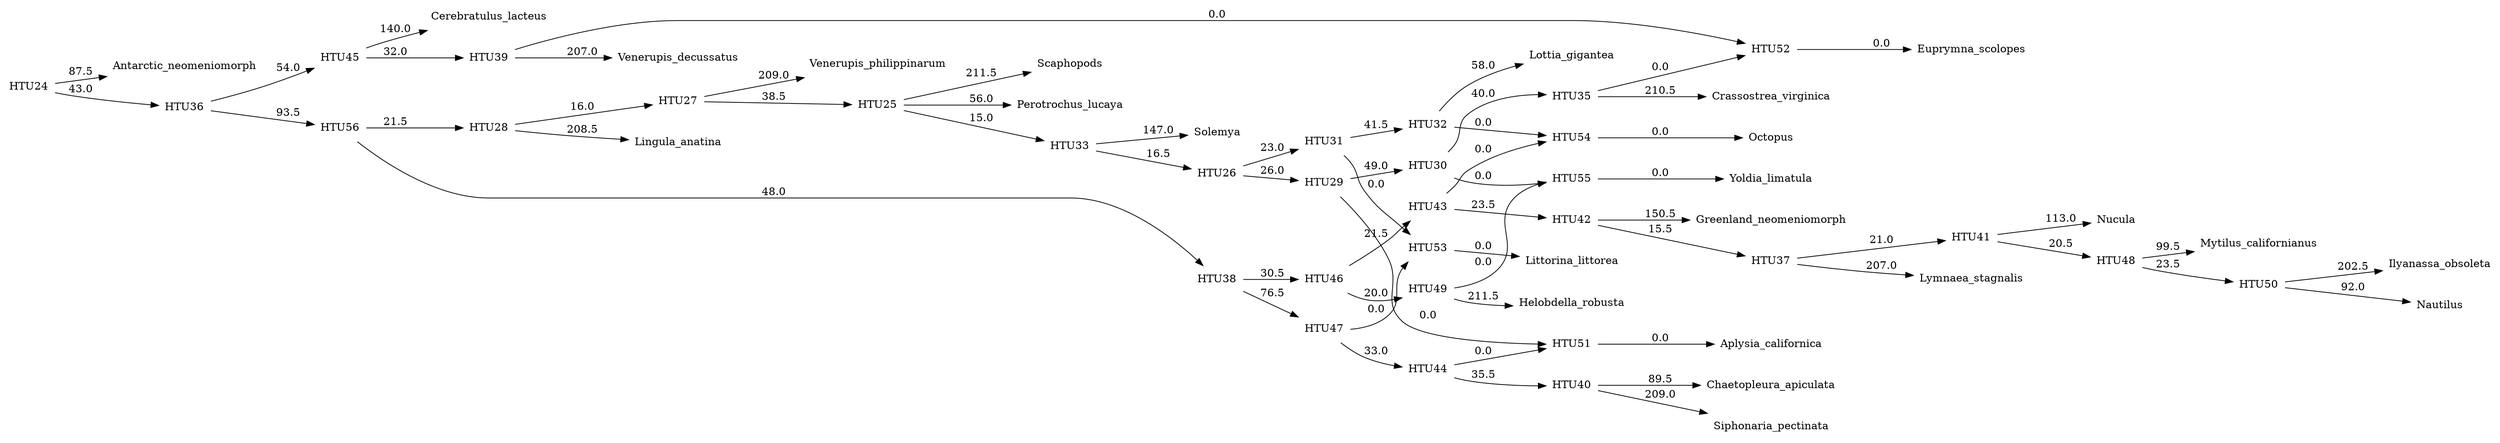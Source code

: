 digraph G {
	rankdir = LR;	node [ shape = none];

    0 [label=Antarctic_neomeniomorph];
    1 [label=Aplysia_californica];
    2 [label=Cerebratulus_lacteus];
    3 [label=Chaetopleura_apiculata];
    4 [label=Crassostrea_virginica];
    5 [label=Euprymna_scolopes];
    6 [label=Greenland_neomeniomorph];
    7 [label=Helobdella_robusta];
    8 [label=Ilyanassa_obsoleta];
    9 [label=Lingula_anatina];
    10 [label=Littorina_littorea];
    11 [label=Lottia_gigantea];
    12 [label=Lymnaea_stagnalis];
    13 [label=Mytilus_californianus];
    14 [label=Nautilus];
    15 [label=Nucula];
    16 [label=Octopus];
    17 [label=Perotrochus_lucaya];
    18 [label=Scaphopods];
    19 [label=Siphonaria_pectinata];
    20 [label=Solemya];
    21 [label=Venerupis_decussatus];
    22 [label=Venerupis_philippinarum];
    23 [label=Yoldia_limatula];
    24 [label=HTU24];
    25 [label=HTU25];
    26 [label=HTU26];
    27 [label=HTU27];
    28 [label=HTU28];
    29 [label=HTU29];
    30 [label=HTU30];
    31 [label=HTU31];
    32 [label=HTU32];
    33 [label=HTU33];
    35 [label=HTU35];
    36 [label=HTU36];
    37 [label=HTU37];
    38 [label=HTU38];
    39 [label=HTU39];
    40 [label=HTU40];
    41 [label=HTU41];
    42 [label=HTU42];
    43 [label=HTU43];
    44 [label=HTU44];
    45 [label=HTU45];
    46 [label=HTU46];
    47 [label=HTU47];
    48 [label=HTU48];
    49 [label=HTU49];
    50 [label=HTU50];
    51 [label=HTU51];
    52 [label=HTU52];
    53 [label=HTU53];
    54 [label=HTU54];
    55 [label=HTU55];
    56 [label=HTU56];
    24 -> 0 [label=87.5];
    24 -> 36 [label=43.0];
    25 -> 17 [label=56.0];
    25 -> 18 [label=211.5];
    25 -> 33 [label=15.0];
    26 -> 29 [label=26.0];
    26 -> 31 [label=23.0];
    27 -> 22 [label=209.0];
    27 -> 25 [label=38.5];
    28 -> 9 [label=208.5];
    28 -> 27 [label=16.0];
    29 -> 30 [label=49.0];
    29 -> 51 [label=0.0];
    30 -> 35 [label=40.0];
    30 -> 55 [label=0.0];
    31 -> 32 [label=41.5];
    31 -> 53 [label=0.0];
    32 -> 11 [label=58.0];
    32 -> 54 [label=0.0];
    33 -> 20 [label=147.0];
    33 -> 26 [label=16.5];
    35 -> 4 [label=210.5];
    35 -> 52 [label=0.0];
    36 -> 45 [label=54.0];
    36 -> 56 [label=93.5];
    37 -> 12 [label=207.0];
    37 -> 41 [label=21.0];
    38 -> 46 [label=30.5];
    38 -> 47 [label=76.5];
    39 -> 21 [label=207.0];
    39 -> 52 [label=0.0];
    40 -> 3 [label=89.5];
    40 -> 19 [label=209.0];
    41 -> 15 [label=113.0];
    41 -> 48 [label=20.5];
    42 -> 6 [label=150.5];
    42 -> 37 [label=15.5];
    43 -> 42 [label=23.5];
    43 -> 54 [label=0.0];
    44 -> 40 [label=35.5];
    44 -> 51 [label=0.0];
    45 -> 2 [label=140.0];
    45 -> 39 [label=32.0];
    46 -> 43 [label=21.5];
    46 -> 49 [label=20.0];
    47 -> 44 [label=33.0];
    47 -> 53 [label=0.0];
    48 -> 13 [label=99.5];
    48 -> 50 [label=23.5];
    49 -> 7 [label=211.5];
    49 -> 55 [label=0.0];
    50 -> 8 [label=202.5];
    50 -> 14 [label=92.0];
    51 -> 1 [label=0.0];
    52 -> 5 [label=0.0];
    53 -> 10 [label=0.0];
    54 -> 16 [label=0.0];
    55 -> 23 [label=0.0];
    56 -> 28 [label=21.5];
    56 -> 38 [label=48.0];
}
//2084.0
digraph G {
	rankdir = LR;	node [ shape = none];

    0 [label=Antarctic_neomeniomorph];
    1 [label=Aplysia_californica];
    2 [label=Cerebratulus_lacteus];
    3 [label=Chaetopleura_apiculata];
    4 [label=Crassostrea_virginica];
    5 [label=Euprymna_scolopes];
    6 [label=Greenland_neomeniomorph];
    7 [label=Helobdella_robusta];
    8 [label=Ilyanassa_obsoleta];
    9 [label=Lingula_anatina];
    10 [label=Littorina_littorea];
    11 [label=Lottia_gigantea];
    12 [label=Lymnaea_stagnalis];
    13 [label=Mytilus_californianus];
    14 [label=Nautilus];
    15 [label=Nucula];
    16 [label=Octopus];
    17 [label=Perotrochus_lucaya];
    18 [label=Scaphopods];
    19 [label=Siphonaria_pectinata];
    20 [label=Solemya];
    21 [label=Venerupis_decussatus];
    22 [label=Venerupis_philippinarum];
    23 [label=Yoldia_limatula];
    24 [label=HTU24];
    25 [label=HTU25];
    26 [label=HTU26];
    27 [label=HTU27];
    28 [label=HTU28];
    29 [label=HTU29];
    30 [label=HTU30];
    31 [label=HTU31];
    32 [label=HTU32];
    33 [label=HTU33];
    35 [label=HTU35];
    36 [label=HTU36];
    37 [label=HTU37];
    38 [label=HTU38];
    39 [label=HTU39];
    40 [label=HTU40];
    41 [label=HTU41];
    42 [label=HTU42];
    43 [label=HTU43];
    44 [label=HTU44];
    45 [label=HTU45];
    46 [label=HTU46];
    24 -> 0 [label=88.5];
    24 -> 36 [label=17.5];
    25 -> 17 [label=51.5];
    25 -> 18 [label=208.5];
    25 -> 33 [label=19.5];
    26 -> 29 [label=26.5];
    26 -> 31 [label=23.0];
    27 -> 22 [label=208.5];
    27 -> 25 [label=35.0];
    28 -> 9 [label=208.5];
    28 -> 27 [label=11.5];
    29 -> 1 [label=133.0];
    29 -> 30 [label=50.0];
    30 -> 23 [label=209.0];
    30 -> 35 [label=40.5];
    31 -> 10 [label=101.0];
    31 -> 32 [label=42.0];
    32 -> 11 [label=58.0];
    32 -> 16 [label=125.5];
    33 -> 20 [label=145.5];
    33 -> 26 [label=18.0];
    35 -> 4 [label=211.0];
    35 -> 5 [label=104.5];
    36 -> 42 [label=48.5];
    36 -> 46 [label=103.0];
    37 -> 12 [label=206.0];
    37 -> 40 [label=24.0];
    38 -> 39 [label=41.0];
    38 -> 43 [label=29.5];
    39 -> 3 [label=85.5];
    39 -> 19 [label=215.0];
    40 -> 15 [label=114.0];
    40 -> 44 [label=18.5];
    41 -> 6 [label=151.5];
    41 -> 37 [label=17.5];
    42 -> 2 [label=90.0];
    42 -> 21 [label=205.5];
    43 -> 7 [label=216.5];
    43 -> 41 [label=21.5];
    44 -> 13 [label=97.5];
    44 -> 45 [label=24.5];
    45 -> 8 [label=203.5];
    45 -> 14 [label=88.0];
    46 -> 28 [label=17.0];
    46 -> 38 [label=37.0];
}
//1704.0
digraph G {
	rankdir = LR;	node [ shape = none];

    0 [label=Antarctic_neomeniomorph];
    1 [label=Aplysia_californica];
    2 [label=Cerebratulus_lacteus];
    3 [label=Chaetopleura_apiculata];
    4 [label=Crassostrea_virginica];
    5 [label=Euprymna_scolopes];
    6 [label=Greenland_neomeniomorph];
    7 [label=Helobdella_robusta];
    8 [label=Ilyanassa_obsoleta];
    9 [label=Lingula_anatina];
    10 [label=Littorina_littorea];
    11 [label=Lottia_gigantea];
    12 [label=Lymnaea_stagnalis];
    13 [label=Mytilus_californianus];
    14 [label=Nautilus];
    15 [label=Nucula];
    16 [label=Octopus];
    17 [label=Perotrochus_lucaya];
    18 [label=Scaphopods];
    19 [label=Siphonaria_pectinata];
    20 [label=Solemya];
    21 [label=Venerupis_decussatus];
    22 [label=Venerupis_philippinarum];
    23 [label=Yoldia_limatula];
    24 [label=HTU24];
    25 [label=HTU25];
    26 [label=HTU26];
    28 [label=HTU28];
    29 [label=HTU29];
    30 [label=HTU30];
    31 [label=HTU31];
    32 [label=HTU32];
    33 [label=HTU33];
    34 [label=HTU34];
    35 [label=HTU35];
    36 [label=HTU36];
    37 [label=HTU37];
    38 [label=HTU38];
    39 [label=HTU39];
    40 [label=HTU40];
    41 [label=HTU41];
    42 [label=HTU42];
    43 [label=HTU43];
    44 [label=HTU44];
    45 [label=HTU45];
    46 [label=HTU46];
    24 -> 0 [label=89.5];
    24 -> 35 [label=19.5];
    25 -> 18 [label=209.5];
    25 -> 33 [label=26.5];
    26 -> 29 [label=28.0];
    26 -> 31 [label=26.0];
    28 -> 9 [label=208.5];
    28 -> 22 [label=208.5];
    28 -> 25 [label=38.0];
    29 -> 1 [label=128.0];
    29 -> 30 [label=52.5];
    30 -> 23 [label=209.0];
    30 -> 34 [label=40.5];
    31 -> 10 [label=96.5];
    31 -> 11 [label=85.5];
    32 -> 20 [label=147.5];
    32 -> 26 [label=19.5];
    33 -> 17 [label=48.0];
    33 -> 32 [label=18.5];
    34 -> 4 [label=211.0];
    34 -> 5 [label=106.5];
    35 -> 42 [label=48.5];
    35 -> 46 [label=100.0];
    36 -> 12 [label=205.0];
    36 -> 39 [label=21.5];
    37 -> 38 [label=41.5];
    37 -> 43 [label=33.0];
    38 -> 3 [label=88.5];
    38 -> 19 [label=215.0];
    39 -> 15 [label=108.5];
    39 -> 44 [label=20.0];
    40 -> 6 [label=152.0];
    40 -> 36 [label=16.5];
    41 -> 16 [label=130.0];
    41 -> 40 [label=23.5];
    42 -> 2 [label=90.0];
    42 -> 21 [label=205.5];
    43 -> 7 [label=214.5];
    43 -> 41 [label=22.0];
    44 -> 13 [label=97.5];
    44 -> 45 [label=23.5];
    45 -> 8 [label=203.5];
    45 -> 14 [label=89.5];
    46 -> 28 [label=20.5];
    46 -> 37 [label=41.0];
}
//1701.0
digraph G {
	rankdir = LR;	node [ shape = none];

    0 [label=Antarctic_neomeniomorph];
    1 [label=Aplysia_californica];
    2 [label=Cerebratulus_lacteus];
    3 [label=Chaetopleura_apiculata];
    4 [label=Crassostrea_virginica];
    5 [label=Euprymna_scolopes];
    6 [label=Greenland_neomeniomorph];
    7 [label=Helobdella_robusta];
    8 [label=Ilyanassa_obsoleta];
    9 [label=Lingula_anatina];
    10 [label=Littorina_littorea];
    11 [label=Lottia_gigantea];
    12 [label=Lymnaea_stagnalis];
    13 [label=Mytilus_californianus];
    14 [label=Nautilus];
    15 [label=Nucula];
    16 [label=Octopus];
    17 [label=Perotrochus_lucaya];
    18 [label=Scaphopods];
    19 [label=Siphonaria_pectinata];
    20 [label=Solemya];
    21 [label=Venerupis_decussatus];
    22 [label=Venerupis_philippinarum];
    23 [label=Yoldia_limatula];
    24 [label=HTU24];
    25 [label=HTU25];
    26 [label=HTU26];
    28 [label=HTU28];
    29 [label=HTU29];
    30 [label=HTU30];
    31 [label=HTU31];
    32 [label=HTU32];
    33 [label=HTU33];
    34 [label=HTU34];
    35 [label=HTU35];
    36 [label=HTU36];
    37 [label=HTU37];
    38 [label=HTU38];
    39 [label=HTU39];
    40 [label=HTU40];
    41 [label=HTU41];
    42 [label=HTU42];
    43 [label=HTU43];
    44 [label=HTU44];
    45 [label=HTU45];
    46 [label=HTU46];
    24 -> 0 [label=89.5];
    24 -> 35 [label=19.5];
    25 -> 18 [label=209.5];
    25 -> 33 [label=26.5];
    26 -> 29 [label=28.0];
    26 -> 31 [label=26.0];
    28 -> 9 [label=208.5];
    28 -> 22 [label=208.5];
    28 -> 25 [label=38.0];
    29 -> 1 [label=128.0];
    29 -> 30 [label=52.5];
    30 -> 23 [label=209.0];
    30 -> 34 [label=40.5];
    31 -> 10 [label=96.5];
    31 -> 11 [label=85.5];
    32 -> 20 [label=147.5];
    32 -> 26 [label=19.5];
    33 -> 17 [label=48.0];
    33 -> 32 [label=18.5];
    34 -> 4 [label=211.0];
    34 -> 5 [label=106.5];
    35 -> 42 [label=48.5];
    35 -> 46 [label=100.0];
    36 -> 12 [label=205.0];
    36 -> 39 [label=21.5];
    37 -> 38 [label=41.5];
    37 -> 43 [label=33.0];
    38 -> 3 [label=88.5];
    38 -> 19 [label=215.0];
    39 -> 15 [label=108.5];
    39 -> 44 [label=20.0];
    40 -> 6 [label=152.0];
    40 -> 36 [label=16.5];
    41 -> 16 [label=130.0];
    41 -> 40 [label=23.5];
    42 -> 2 [label=90.0];
    42 -> 21 [label=205.5];
    43 -> 7 [label=214.5];
    43 -> 41 [label=22.0];
    44 -> 13 [label=97.5];
    44 -> 45 [label=23.5];
    45 -> 8 [label=203.5];
    45 -> 14 [label=89.5];
    46 -> 28 [label=20.5];
    46 -> 37 [label=41.0];
}
//1701.0
digraph G {
	rankdir = LR;	node [ shape = none];

    0 [label=Antarctic_neomeniomorph];
    1 [label=Aplysia_californica];
    2 [label=Cerebratulus_lacteus];
    3 [label=Chaetopleura_apiculata];
    4 [label=Crassostrea_virginica];
    5 [label=Euprymna_scolopes];
    6 [label=Greenland_neomeniomorph];
    7 [label=Helobdella_robusta];
    8 [label=Ilyanassa_obsoleta];
    9 [label=Lingula_anatina];
    10 [label=Littorina_littorea];
    11 [label=Lottia_gigantea];
    12 [label=Lymnaea_stagnalis];
    13 [label=Mytilus_californianus];
    14 [label=Nautilus];
    15 [label=Nucula];
    16 [label=Octopus];
    17 [label=Perotrochus_lucaya];
    18 [label=Scaphopods];
    19 [label=Siphonaria_pectinata];
    20 [label=Solemya];
    21 [label=Venerupis_decussatus];
    22 [label=Venerupis_philippinarum];
    23 [label=Yoldia_limatula];
    24 [label=HTU24];
    25 [label=HTU25];
    26 [label=HTU26];
    28 [label=HTU28];
    29 [label=HTU29];
    30 [label=HTU30];
    31 [label=HTU31];
    32 [label=HTU32];
    33 [label=HTU33];
    34 [label=HTU34];
    35 [label=HTU35];
    36 [label=HTU36];
    37 [label=HTU37];
    38 [label=HTU38];
    39 [label=HTU39];
    40 [label=HTU40];
    41 [label=HTU41];
    42 [label=HTU42];
    43 [label=HTU43];
    44 [label=HTU44];
    45 [label=HTU45];
    46 [label=HTU46];
    24 -> 0 [label=88.0];
    24 -> 33 [label=40.0];
    25 -> 18 [label=214.0];
    25 -> 32 [label=25.5];
    26 -> 11 [label=75.0];
    26 -> 29 [label=78.5];
    28 -> 9 [label=208.5];
    28 -> 22 [label=208.5];
    28 -> 25 [label=38.0];
    29 -> 1 [label=95.0];
    29 -> 30 [label=20.5];
    30 -> 4 [label=234.5];
    30 -> 23 [label=210.5];
    31 -> 20 [label=135.0];
    31 -> 26 [label=27.5];
    32 -> 17 [label=56.5];
    32 -> 31 [label=25.5];
    33 -> 41 [label=52.0];
    33 -> 46 [label=92.5];
    34 -> 12 [label=205.5];
    34 -> 38 [label=19.5];
    35 -> 42 [label=29.0];
    35 -> 43 [label=40.5];
    36 -> 5 [label=95.5];
    36 -> 21 [label=206.5];
    37 -> 3 [label=82.5];
    37 -> 19 [label=211.5];
    38 -> 15 [label=111.0];
    38 -> 44 [label=20.5];
    39 -> 6 [label=152.5];
    39 -> 34 [label=15.0];
    40 -> 16 [label=130.5];
    40 -> 39 [label=22.5];
    41 -> 2 [label=137.0];
    41 -> 36 [label=32.5];
    42 -> 7 [label=213.0];
    42 -> 40 [label=21.0];
    43 -> 10 [label=94.5];
    43 -> 37 [label=23.0];
    44 -> 13 [label=100.5];
    44 -> 45 [label=22.5];
    45 -> 8 [label=202.5];
    45 -> 14 [label=91.5];
    46 -> 28 [label=20.5];
    46 -> 35 [label=47.5];
}
//1684.0
digraph G {
	rankdir = LR;	node [ shape = none];

    0 [label=Antarctic_neomeniomorph];
    1 [label=Aplysia_californica];
    2 [label=Cerebratulus_lacteus];
    3 [label=Chaetopleura_apiculata];
    4 [label=Crassostrea_virginica];
    5 [label=Euprymna_scolopes];
    6 [label=Greenland_neomeniomorph];
    7 [label=Helobdella_robusta];
    8 [label=Ilyanassa_obsoleta];
    9 [label=Lingula_anatina];
    10 [label=Littorina_littorea];
    11 [label=Lottia_gigantea];
    12 [label=Lymnaea_stagnalis];
    13 [label=Mytilus_californianus];
    14 [label=Nautilus];
    15 [label=Nucula];
    16 [label=Octopus];
    17 [label=Perotrochus_lucaya];
    18 [label=Scaphopods];
    19 [label=Siphonaria_pectinata];
    20 [label=Solemya];
    21 [label=Venerupis_decussatus];
    22 [label=Venerupis_philippinarum];
    23 [label=Yoldia_limatula];
    24 [label=HTU24];
    25 [label=HTU25];
    26 [label=HTU26];
    27 [label=HTU27];
    28 [label=HTU28];
    29 [label=HTU29];
    30 [label=HTU30];
    31 [label=HTU31];
    33 [label=HTU33];
    34 [label=HTU34];
    35 [label=HTU35];
    36 [label=HTU36];
    37 [label=HTU37];
    38 [label=HTU38];
    39 [label=HTU39];
    40 [label=HTU40];
    41 [label=HTU41];
    42 [label=HTU42];
    43 [label=HTU43];
    44 [label=HTU44];
    45 [label=HTU45];
    46 [label=HTU46];
    24 -> 0 [label=88.0];
    24 -> 34 [label=19.0];
    25 -> 17 [label=58.5];
    25 -> 18 [label=211.5];
    25 -> 31 [label=25.5];
    26 -> 29 [label=28.0];
    26 -> 33 [label=72.0];
    27 -> 22 [label=209.0];
    27 -> 25 [label=35.0];
    28 -> 9 [label=208.5];
    28 -> 27 [label=12.5];
    29 -> 10 [label=118.5];
    29 -> 30 [label=35.5];
    30 -> 11 [label=58.0];
    30 -> 16 [label=125.5];
    31 -> 20 [label=131.5];
    31 -> 26 [label=21.0];
    33 -> 4 [label=214.5];
    33 -> 5 [label=103.0];
    34 -> 41 [label=50.5];
    34 -> 46 [label=99.5];
    35 -> 12 [label=207.0];
    35 -> 38 [label=23.0];
    36 -> 40 [label=57.0];
    36 -> 42 [label=34.0];
    37 -> 3 [label=75.0];
    37 -> 19 [label=206.0];
    38 -> 15 [label=115.0];
    38 -> 43 [label=20.5];
    39 -> 6 [label=152.5];
    39 -> 35 [label=17.0];
    40 -> 1 [label=105.0];
    40 -> 37 [label=9.0];
    41 -> 2 [label=91.5];
    41 -> 21 [label=205.5];
    42 -> 39 [label=20.5];
    42 -> 44 [label=19.0];
    43 -> 13 [label=100.0];
    43 -> 45 [label=24.0];
    44 -> 7 [label=213.5];
    44 -> 23 [label=208.0];
    45 -> 8 [label=203.5];
    45 -> 14 [label=90.0];
    46 -> 28 [label=16.5];
    46 -> 36 [label=40.5];
}
//1679.0
digraph G {
	rankdir = LR;	node [ shape = none];

    0 [label=Antarctic_neomeniomorph];
    1 [label=Aplysia_californica];
    2 [label=Cerebratulus_lacteus];
    3 [label=Chaetopleura_apiculata];
    4 [label=Crassostrea_virginica];
    5 [label=Euprymna_scolopes];
    6 [label=Greenland_neomeniomorph];
    7 [label=Helobdella_robusta];
    8 [label=Ilyanassa_obsoleta];
    9 [label=Lingula_anatina];
    10 [label=Littorina_littorea];
    11 [label=Lottia_gigantea];
    12 [label=Lymnaea_stagnalis];
    13 [label=Mytilus_californianus];
    14 [label=Nautilus];
    15 [label=Nucula];
    16 [label=Octopus];
    17 [label=Perotrochus_lucaya];
    18 [label=Scaphopods];
    19 [label=Siphonaria_pectinata];
    20 [label=Solemya];
    21 [label=Venerupis_decussatus];
    22 [label=Venerupis_philippinarum];
    23 [label=Yoldia_limatula];
    24 [label=HTU24];
    25 [label=HTU25];
    26 [label=HTU26];
    28 [label=HTU28];
    29 [label=HTU29];
    30 [label=HTU30];
    31 [label=HTU31];
    32 [label=HTU32];
    33 [label=HTU33];
    34 [label=HTU34];
    35 [label=HTU35];
    36 [label=HTU36];
    37 [label=HTU37];
    38 [label=HTU38];
    39 [label=HTU39];
    40 [label=HTU40];
    41 [label=HTU41];
    42 [label=HTU42];
    43 [label=HTU43];
    44 [label=HTU44];
    45 [label=HTU45];
    46 [label=HTU46];
    24 -> 0 [label=88.0];
    24 -> 32 [label=40.0];
    25 -> 18 [label=214.0];
    25 -> 31 [label=25.5];
    26 -> 11 [label=75.0];
    26 -> 29 [label=89.5];
    28 -> 9 [label=208.5];
    28 -> 22 [label=209.0];
    28 -> 25 [label=38.0];
    29 -> 1 [label=83.0];
    29 -> 4 [label=224.5];
    30 -> 20 [label=135.0];
    30 -> 26 [label=27.5];
    31 -> 17 [label=56.5];
    31 -> 30 [label=26.0];
    32 -> 40 [label=52.0];
    32 -> 46 [label=92.5];
    33 -> 12 [label=207.0];
    33 -> 37 [label=20.0];
    34 -> 41 [label=28.5];
    34 -> 42 [label=42.0];
    35 -> 5 [label=95.5];
    35 -> 21 [label=206.5];
    36 -> 3 [label=82.5];
    36 -> 19 [label=211.0];
    37 -> 15 [label=111.0];
    37 -> 43 [label=20.5];
    38 -> 6 [label=152.5];
    38 -> 33 [label=14.5];
    39 -> 16 [label=130.5];
    39 -> 38 [label=22.5];
    40 -> 2 [label=137.0];
    40 -> 35 [label=32.5];
    41 -> 39 [label=20.5];
    41 -> 44 [label=19.0];
    42 -> 10 [label=94.5];
    42 -> 36 [label=23.5];
    43 -> 13 [label=99.0];
    43 -> 45 [label=24.0];
    44 -> 7 [label=211.5];
    44 -> 23 [label=206.0];
    45 -> 8 [label=202.5];
    45 -> 14 [label=91.5];
    46 -> 28 [label=20.5];
    46 -> 34 [label=47.5];
}
//1679.0
digraph G {
	rankdir = LR;	node [ shape = none];

    0 [label=Antarctic_neomeniomorph];
    1 [label=Aplysia_californica];
    2 [label=Cerebratulus_lacteus];
    3 [label=Chaetopleura_apiculata];
    4 [label=Crassostrea_virginica];
    5 [label=Euprymna_scolopes];
    6 [label=Greenland_neomeniomorph];
    7 [label=Helobdella_robusta];
    8 [label=Ilyanassa_obsoleta];
    9 [label=Lingula_anatina];
    10 [label=Littorina_littorea];
    11 [label=Lottia_gigantea];
    12 [label=Lymnaea_stagnalis];
    13 [label=Mytilus_californianus];
    14 [label=Nautilus];
    15 [label=Nucula];
    16 [label=Octopus];
    17 [label=Perotrochus_lucaya];
    18 [label=Scaphopods];
    19 [label=Siphonaria_pectinata];
    20 [label=Solemya];
    21 [label=Venerupis_decussatus];
    22 [label=Venerupis_philippinarum];
    23 [label=Yoldia_limatula];
    24 [label=HTU24];
    25 [label=HTU25];
    26 [label=HTU26];
    27 [label=HTU27];
    28 [label=HTU28];
    29 [label=HTU29];
    30 [label=HTU30];
    31 [label=HTU31];
    33 [label=HTU33];
    34 [label=HTU34];
    35 [label=HTU35];
    36 [label=HTU36];
    37 [label=HTU37];
    38 [label=HTU38];
    39 [label=HTU39];
    40 [label=HTU40];
    41 [label=HTU41];
    42 [label=HTU42];
    43 [label=HTU43];
    44 [label=HTU44];
    45 [label=HTU45];
    46 [label=HTU46];
    24 -> 0 [label=87.5];
    24 -> 33 [label=39.0];
    25 -> 17 [label=61.0];
    25 -> 18 [label=214.0];
    25 -> 31 [label=38.0];
    26 -> 4 [label=240.5];
    26 -> 29 [label=23.0];
    27 -> 22 [label=209.0];
    27 -> 25 [label=36.5];
    28 -> 9 [label=208.5];
    28 -> 27 [label=14.0];
    29 -> 10 [label=115.5];
    29 -> 30 [label=37.5];
    30 -> 11 [label=54.0];
    30 -> 16 [label=128.0];
    31 -> 20 [label=121.0];
    31 -> 26 [label=22.0];
    33 -> 41 [label=55.0];
    33 -> 46 [label=92.5];
    34 -> 12 [label=207.0];
    34 -> 38 [label=23.0];
    35 -> 40 [label=59.0];
    35 -> 42 [label=32.5];
    36 -> 5 [label=95.5];
    36 -> 21 [label=206.5];
    37 -> 3 [label=75.5];
    37 -> 19 [label=206.0];
    38 -> 15 [label=115.5];
    38 -> 43 [label=20.0];
    39 -> 6 [label=153.0];
    39 -> 34 [label=17.5];
    40 -> 1 [label=103.5];
    40 -> 37 [label=9.5];
    41 -> 2 [label=136.0];
    41 -> 36 [label=33.0];
    42 -> 39 [label=21.0];
    42 -> 44 [label=19.5];
    43 -> 13 [label=100.5];
    43 -> 45 [label=23.5];
    44 -> 7 [label=213.5];
    44 -> 23 [label=208.0];
    45 -> 8 [label=203.5];
    45 -> 14 [label=89.5];
    46 -> 28 [label=19.0];
    46 -> 35 [label=42.0];
}
//1651.0
digraph G {
	rankdir = LR;	node [ shape = none];

    0 [label=Antarctic_neomeniomorph];
    1 [label=Aplysia_californica];
    2 [label=Cerebratulus_lacteus];
    3 [label=Chaetopleura_apiculata];
    4 [label=Crassostrea_virginica];
    5 [label=Euprymna_scolopes];
    6 [label=Greenland_neomeniomorph];
    7 [label=Helobdella_robusta];
    8 [label=Ilyanassa_obsoleta];
    9 [label=Lingula_anatina];
    10 [label=Littorina_littorea];
    11 [label=Lottia_gigantea];
    12 [label=Lymnaea_stagnalis];
    13 [label=Mytilus_californianus];
    14 [label=Nautilus];
    15 [label=Nucula];
    16 [label=Octopus];
    17 [label=Perotrochus_lucaya];
    18 [label=Scaphopods];
    19 [label=Siphonaria_pectinata];
    20 [label=Solemya];
    21 [label=Venerupis_decussatus];
    22 [label=Venerupis_philippinarum];
    23 [label=Yoldia_limatula];
    24 [label=HTU24];
    25 [label=HTU25];
    26 [label=HTU26];
    27 [label=HTU27];
    28 [label=HTU28];
    30 [label=HTU30];
    31 [label=HTU31];
    32 [label=HTU32];
    33 [label=HTU33];
    34 [label=HTU34];
    35 [label=HTU35];
    36 [label=HTU36];
    37 [label=HTU37];
    38 [label=HTU38];
    39 [label=HTU39];
    40 [label=HTU40];
    41 [label=HTU41];
    42 [label=HTU42];
    43 [label=HTU43];
    44 [label=HTU44];
    45 [label=HTU45];
    46 [label=HTU46];
    24 -> 0 [label=88.0];
    24 -> 32 [label=39.5];
    25 -> 18 [label=214.0];
    25 -> 31 [label=25.5];
    26 -> 4 [label=240.0];
    26 -> 10 [label=112.5];
    26 -> 11 [label=68.5];
    27 -> 22 [label=209.0];
    27 -> 25 [label=38.5];
    28 -> 9 [label=208.5];
    28 -> 27 [label=15.5];
    30 -> 20 [label=123.5];
    30 -> 26 [label=25.0];
    31 -> 17 [label=57.0];
    31 -> 30 [label=36.5];
    32 -> 41 [label=52.5];
    32 -> 46 [label=91.0];
    33 -> 12 [label=206.5];
    33 -> 37 [label=20.0];
    34 -> 40 [label=62.0];
    34 -> 42 [label=31.5];
    35 -> 5 [label=95.5];
    35 -> 21 [label=206.5];
    36 -> 3 [label=76.0];
    36 -> 19 [label=206.0];
    37 -> 15 [label=110.0];
    37 -> 43 [label=21.0];
    38 -> 6 [label=152.5];
    38 -> 33 [label=15.0];
    39 -> 16 [label=129.5];
    39 -> 38 [label=23.0];
    40 -> 1 [label=103.5];
    40 -> 36 [label=8.5];
    41 -> 2 [label=137.0];
    41 -> 35 [label=32.5];
    42 -> 39 [label=20.5];
    42 -> 44 [label=20.0];
    43 -> 13 [label=98.5];
    43 -> 45 [label=24.0];
    44 -> 7 [label=212.0];
    44 -> 23 [label=206.5];
    45 -> 8 [label=203.5];
    45 -> 14 [label=91.5];
    46 -> 28 [label=20.5];
    46 -> 34 [label=42.0];
}
//1650.0
digraph G {
	rankdir = LR;	node [ shape = none];

    0 [label=Antarctic_neomeniomorph];
    1 [label=Aplysia_californica];
    2 [label=Cerebratulus_lacteus];
    3 [label=Chaetopleura_apiculata];
    4 [label=Crassostrea_virginica];
    5 [label=Euprymna_scolopes];
    6 [label=Greenland_neomeniomorph];
    7 [label=Helobdella_robusta];
    8 [label=Ilyanassa_obsoleta];
    9 [label=Lingula_anatina];
    10 [label=Littorina_littorea];
    11 [label=Lottia_gigantea];
    12 [label=Lymnaea_stagnalis];
    13 [label=Mytilus_californianus];
    14 [label=Nautilus];
    15 [label=Nucula];
    16 [label=Octopus];
    17 [label=Perotrochus_lucaya];
    18 [label=Scaphopods];
    19 [label=Siphonaria_pectinata];
    20 [label=Solemya];
    21 [label=Venerupis_decussatus];
    22 [label=Venerupis_philippinarum];
    23 [label=Yoldia_limatula];
    24 [label=HTU24];
    25 [label=HTU25];
    26 [label=HTU26];
    28 [label=HTU28];
    29 [label=HTU29];
    30 [label=HTU30];
    31 [label=HTU31];
    32 [label=HTU32];
    33 [label=HTU33];
    34 [label=HTU34];
    35 [label=HTU35];
    36 [label=HTU36];
    37 [label=HTU37];
    38 [label=HTU38];
    39 [label=HTU39];
    40 [label=HTU40];
    41 [label=HTU41];
    42 [label=HTU42];
    43 [label=HTU43];
    44 [label=HTU44];
    45 [label=HTU45];
    46 [label=HTU46];
    24 -> 0 [label=88.5];
    24 -> 32 [label=19.5];
    25 -> 18 [label=212.5];
    25 -> 30 [label=26.5];
    26 -> 11 [label=62.0];
    26 -> 31 [label=78.0];
    28 -> 9 [label=208.5];
    28 -> 22 [label=209.0];
    28 -> 25 [label=37.5];
    29 -> 20 [label=121.5];
    29 -> 26 [label=26.0];
    30 -> 17 [label=60.0];
    30 -> 29 [label=32.5];
    31 -> 4 [label=213.5];
    31 -> 5 [label=107.5];
    32 -> 40 [label=51.0];
    32 -> 46 [label=99.5];
    33 -> 12 [label=207.0];
    33 -> 36 [label=21.5];
    34 -> 41 [label=30.0];
    34 -> 42 [label=76.0];
    35 -> 3 [label=90.0];
    35 -> 19 [label=209.0];
    36 -> 15 [label=112.0];
    36 -> 43 [label=20.5];
    37 -> 6 [label=151.0];
    37 -> 33 [label=15.5];
    38 -> 16 [label=131.5];
    38 -> 37 [label=23.5];
    39 -> 1 [label=65.0];
    39 -> 35 [label=34.0];
    40 -> 2 [label=92.5];
    40 -> 21 [label=205.5];
    41 -> 38 [label=21.0];
    41 -> 44 [label=20.0];
    42 -> 10 [label=57.5];
    42 -> 39 [label=33.5];
    43 -> 13 [label=98.0];
    43 -> 45 [label=24.5];
    44 -> 7 [label=211.0];
    44 -> 23 [label=205.5];
    45 -> 8 [label=202.5];
    45 -> 14 [label=92.5];
    46 -> 28 [label=18.5];
    46 -> 34 [label=50.5];
}
//1647.0
digraph G {
	rankdir = LR;	node [ shape = none];

    0 [label=Antarctic_neomeniomorph];
    1 [label=Aplysia_californica];
    2 [label=Cerebratulus_lacteus];
    3 [label=Chaetopleura_apiculata];
    4 [label=Crassostrea_virginica];
    5 [label=Euprymna_scolopes];
    6 [label=Greenland_neomeniomorph];
    7 [label=Helobdella_robusta];
    8 [label=Ilyanassa_obsoleta];
    9 [label=Lingula_anatina];
    10 [label=Littorina_littorea];
    11 [label=Lottia_gigantea];
    12 [label=Lymnaea_stagnalis];
    13 [label=Mytilus_californianus];
    14 [label=Nautilus];
    15 [label=Nucula];
    16 [label=Octopus];
    17 [label=Perotrochus_lucaya];
    18 [label=Scaphopods];
    19 [label=Siphonaria_pectinata];
    20 [label=Solemya];
    21 [label=Venerupis_decussatus];
    22 [label=Venerupis_philippinarum];
    23 [label=Yoldia_limatula];
    24 [label=HTU24];
    25 [label=HTU25];
    26 [label=HTU26];
    28 [label=HTU28];
    29 [label=HTU29];
    30 [label=HTU30];
    31 [label=HTU31];
    32 [label=HTU32];
    33 [label=HTU33];
    34 [label=HTU34];
    35 [label=HTU35];
    36 [label=HTU36];
    37 [label=HTU37];
    38 [label=HTU38];
    39 [label=HTU39];
    40 [label=HTU40];
    41 [label=HTU41];
    42 [label=HTU42];
    43 [label=HTU43];
    44 [label=HTU44];
    45 [label=HTU45];
    46 [label=HTU46];
    24 -> 0 [label=88.5];
    24 -> 32 [label=19.5];
    25 -> 18 [label=212.5];
    25 -> 30 [label=26.5];
    26 -> 11 [label=62.0];
    26 -> 31 [label=78.0];
    28 -> 9 [label=208.5];
    28 -> 22 [label=209.0];
    28 -> 25 [label=37.5];
    29 -> 20 [label=121.5];
    29 -> 26 [label=26.0];
    30 -> 17 [label=60.0];
    30 -> 29 [label=32.5];
    31 -> 4 [label=213.5];
    31 -> 5 [label=107.5];
    32 -> 40 [label=51.0];
    32 -> 46 [label=99.5];
    33 -> 12 [label=207.0];
    33 -> 36 [label=21.5];
    34 -> 41 [label=30.0];
    34 -> 42 [label=76.0];
    35 -> 3 [label=90.0];
    35 -> 19 [label=209.0];
    36 -> 15 [label=112.0];
    36 -> 43 [label=20.5];
    37 -> 6 [label=151.0];
    37 -> 33 [label=15.5];
    38 -> 16 [label=131.5];
    38 -> 37 [label=23.5];
    39 -> 1 [label=65.0];
    39 -> 35 [label=34.0];
    40 -> 2 [label=92.5];
    40 -> 21 [label=205.5];
    41 -> 38 [label=21.0];
    41 -> 44 [label=20.0];
    42 -> 10 [label=57.5];
    42 -> 39 [label=33.5];
    43 -> 13 [label=98.0];
    43 -> 45 [label=24.5];
    44 -> 7 [label=211.0];
    44 -> 23 [label=205.5];
    45 -> 8 [label=202.5];
    45 -> 14 [label=92.5];
    46 -> 28 [label=18.5];
    46 -> 34 [label=50.5];
}
//1647.0
